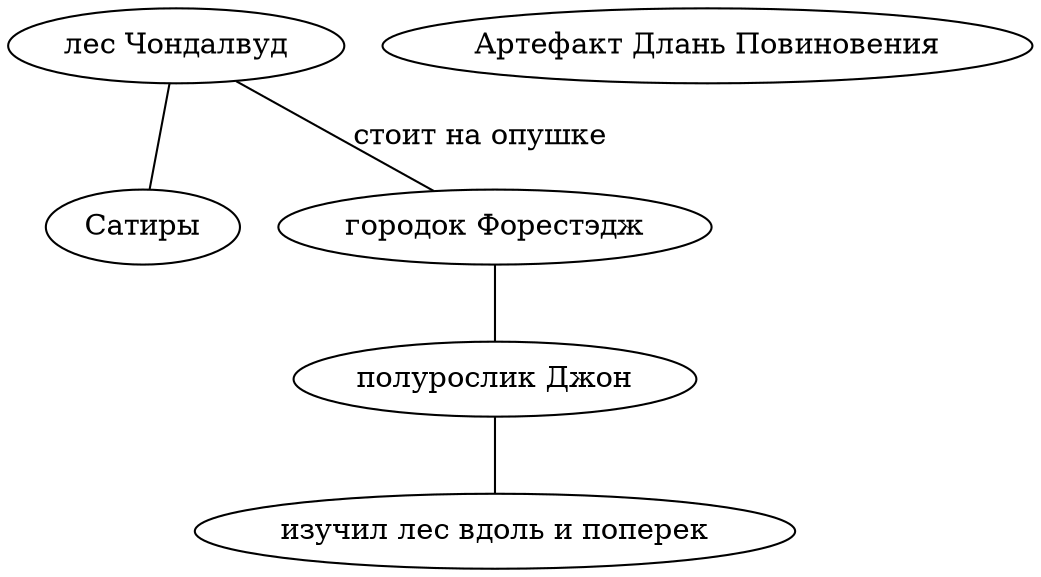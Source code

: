 graph graphname {
   "лес Чондалвуд" -- "Сатиры";
   "лес Чондалвуд" -- "городок Форестэдж" [label="стоит на опушке"];
   "городок Форестэдж" -- "полурослик Джон"
   
   subgraph john
   {"полурослик Джон" -- "изучил лес вдоль и поперек"}
  
   "Артефакт Длань Повиновения"

}

